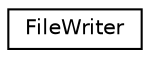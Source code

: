 digraph "Graphical Class Hierarchy"
{
  edge [fontname="Helvetica",fontsize="10",labelfontname="Helvetica",labelfontsize="10"];
  node [fontname="Helvetica",fontsize="10",shape=record];
  rankdir="LR";
  Node0 [label="FileWriter",height=0.2,width=0.4,color="black", fillcolor="white", style="filled",URL="$classFileWriter.html"];
}
